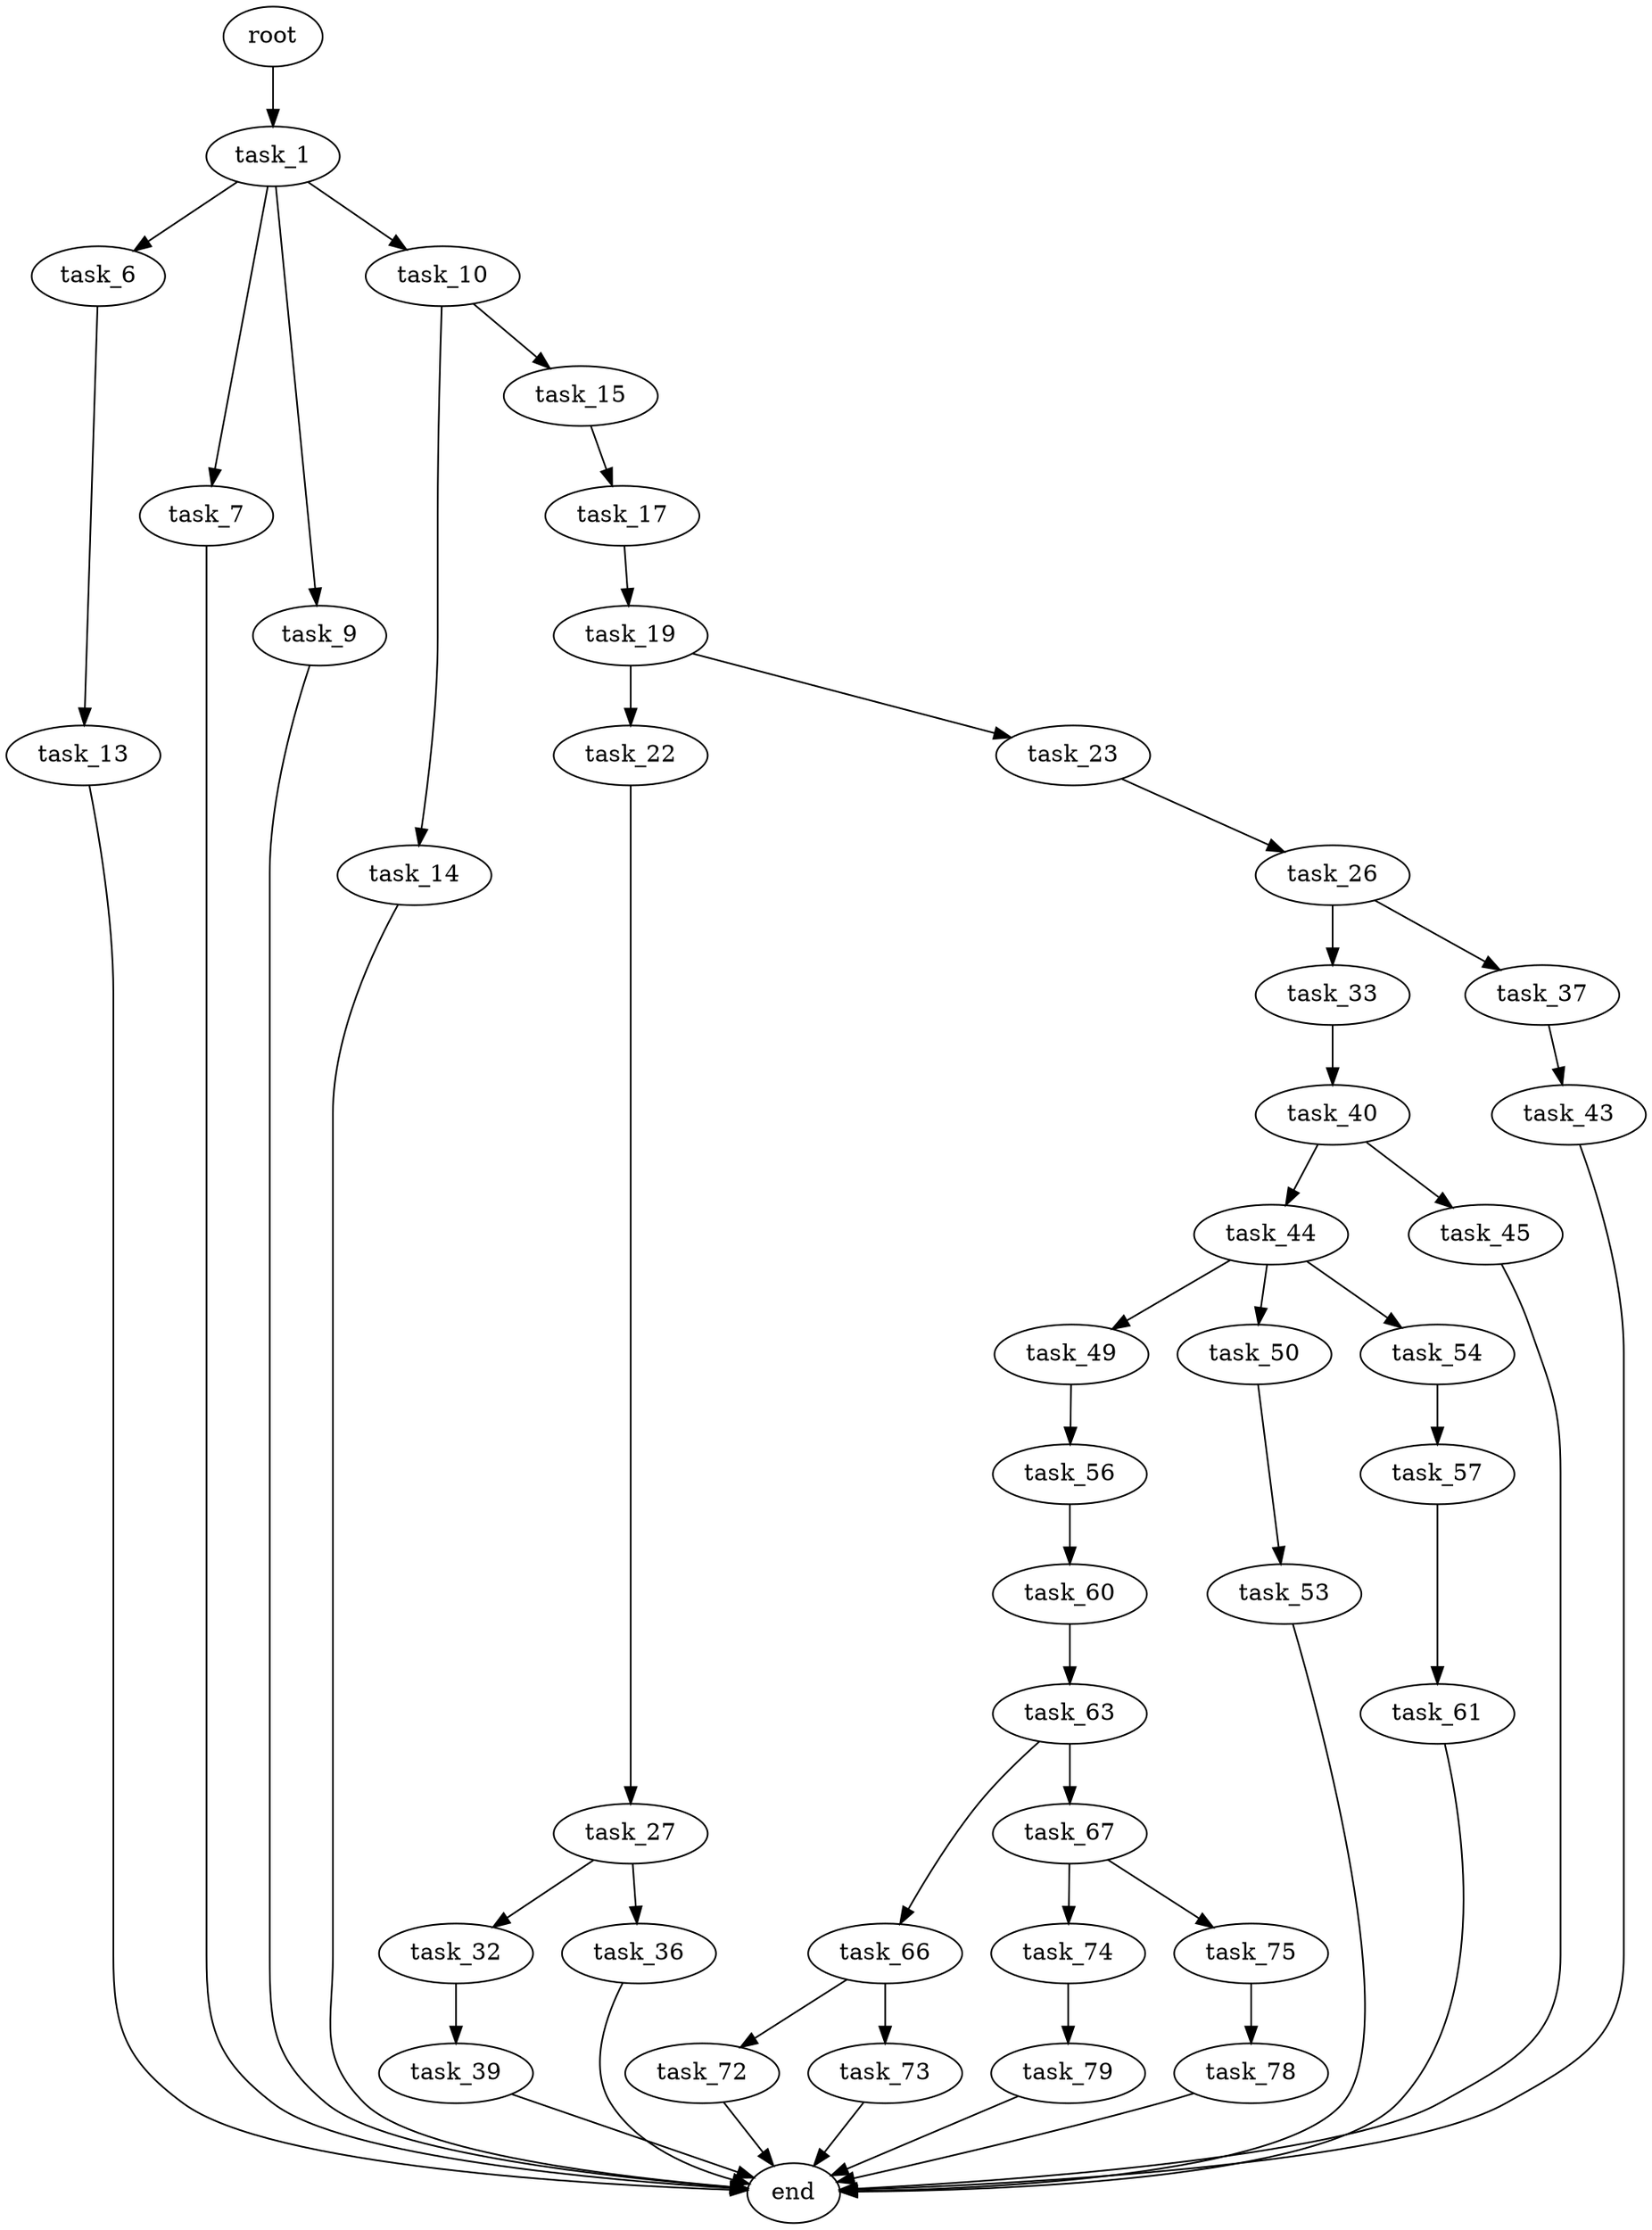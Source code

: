digraph G {
  root [size="0.000000"];
  task_1 [size="1488861005.000000"];
  task_6 [size="549755813888.000000"];
  task_7 [size="42791725020.000000"];
  task_9 [size="624105380.000000"];
  task_10 [size="368293445632.000000"];
  task_13 [size="231928233984.000000"];
  end [size="0.000000"];
  task_14 [size="8589934592.000000"];
  task_15 [size="549755813888.000000"];
  task_17 [size="12144843114.000000"];
  task_19 [size="243412242146.000000"];
  task_22 [size="1049502391891.000000"];
  task_23 [size="1255353097736.000000"];
  task_27 [size="42381468720.000000"];
  task_26 [size="238430515800.000000"];
  task_33 [size="68719476736.000000"];
  task_37 [size="205004426717.000000"];
  task_32 [size="782757789696.000000"];
  task_36 [size="9651508344.000000"];
  task_39 [size="8589934592.000000"];
  task_40 [size="231928233984.000000"];
  task_43 [size="28991029248.000000"];
  task_44 [size="7894562652.000000"];
  task_45 [size="231928233984.000000"];
  task_49 [size="563277012.000000"];
  task_50 [size="782757789696.000000"];
  task_54 [size="497127128767.000000"];
  task_56 [size="646220670510.000000"];
  task_53 [size="2710437568.000000"];
  task_57 [size="4023627351.000000"];
  task_60 [size="549755813888.000000"];
  task_61 [size="8589934592.000000"];
  task_63 [size="368293445632.000000"];
  task_66 [size="368293445632.000000"];
  task_67 [size="231928233984.000000"];
  task_72 [size="231928233984.000000"];
  task_73 [size="4532285029.000000"];
  task_74 [size="4591085318.000000"];
  task_75 [size="1879961313.000000"];
  task_79 [size="446123319.000000"];
  task_78 [size="231928233984.000000"];

  root -> task_1 [size="1.000000"];
  task_1 -> task_6 [size="33554432.000000"];
  task_1 -> task_7 [size="33554432.000000"];
  task_1 -> task_9 [size="33554432.000000"];
  task_1 -> task_10 [size="33554432.000000"];
  task_6 -> task_13 [size="536870912.000000"];
  task_7 -> end [size="1.000000"];
  task_9 -> end [size="1.000000"];
  task_10 -> task_14 [size="411041792.000000"];
  task_10 -> task_15 [size="411041792.000000"];
  task_13 -> end [size="1.000000"];
  task_14 -> end [size="1.000000"];
  task_15 -> task_17 [size="536870912.000000"];
  task_17 -> task_19 [size="209715200.000000"];
  task_19 -> task_22 [size="301989888.000000"];
  task_19 -> task_23 [size="301989888.000000"];
  task_22 -> task_27 [size="679477248.000000"];
  task_23 -> task_26 [size="838860800.000000"];
  task_27 -> task_32 [size="134217728.000000"];
  task_27 -> task_36 [size="134217728.000000"];
  task_26 -> task_33 [size="209715200.000000"];
  task_26 -> task_37 [size="209715200.000000"];
  task_33 -> task_40 [size="134217728.000000"];
  task_37 -> task_43 [size="301989888.000000"];
  task_32 -> task_39 [size="679477248.000000"];
  task_36 -> end [size="1.000000"];
  task_39 -> end [size="1.000000"];
  task_40 -> task_44 [size="301989888.000000"];
  task_40 -> task_45 [size="301989888.000000"];
  task_43 -> end [size="1.000000"];
  task_44 -> task_49 [size="134217728.000000"];
  task_44 -> task_50 [size="134217728.000000"];
  task_44 -> task_54 [size="134217728.000000"];
  task_45 -> end [size="1.000000"];
  task_49 -> task_56 [size="33554432.000000"];
  task_50 -> task_53 [size="679477248.000000"];
  task_54 -> task_57 [size="838860800.000000"];
  task_56 -> task_60 [size="411041792.000000"];
  task_53 -> end [size="1.000000"];
  task_57 -> task_61 [size="209715200.000000"];
  task_60 -> task_63 [size="536870912.000000"];
  task_61 -> end [size="1.000000"];
  task_63 -> task_66 [size="411041792.000000"];
  task_63 -> task_67 [size="411041792.000000"];
  task_66 -> task_72 [size="411041792.000000"];
  task_66 -> task_73 [size="411041792.000000"];
  task_67 -> task_74 [size="301989888.000000"];
  task_67 -> task_75 [size="301989888.000000"];
  task_72 -> end [size="1.000000"];
  task_73 -> end [size="1.000000"];
  task_74 -> task_79 [size="75497472.000000"];
  task_75 -> task_78 [size="75497472.000000"];
  task_79 -> end [size="1.000000"];
  task_78 -> end [size="1.000000"];
}
